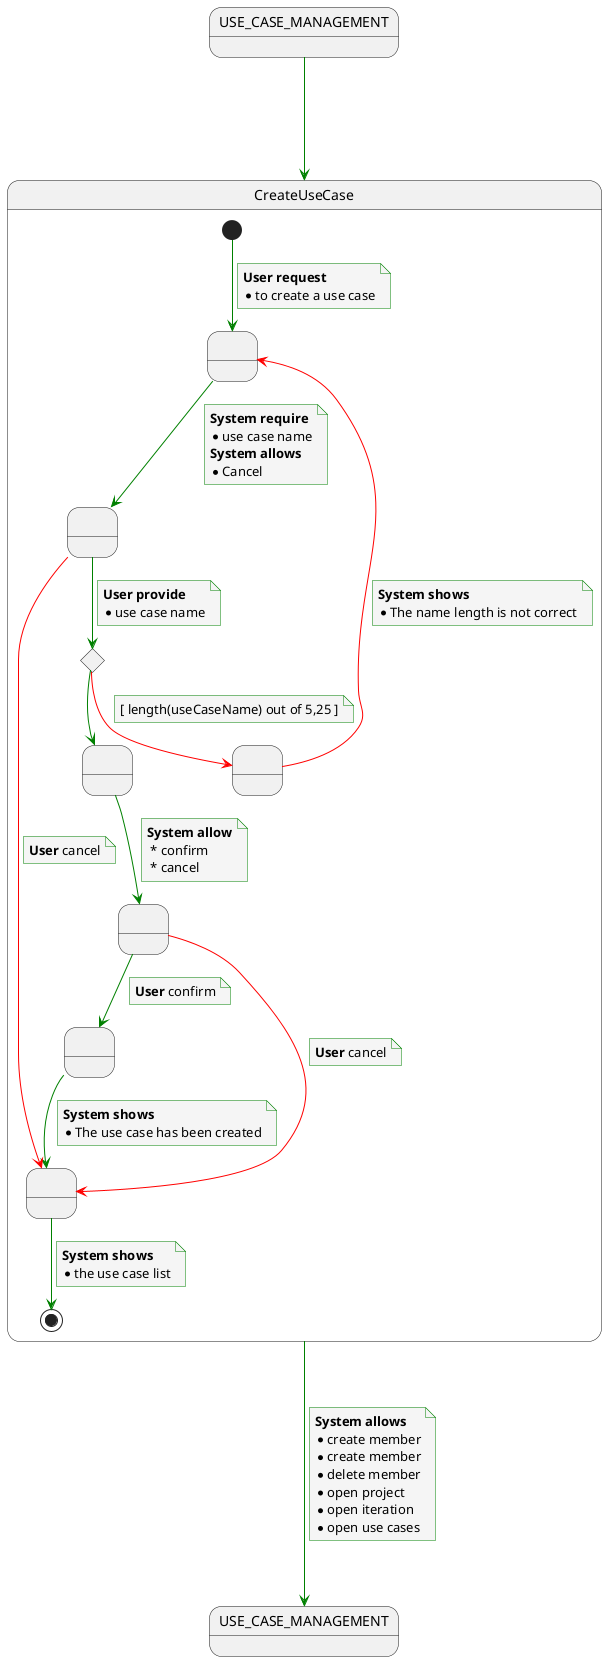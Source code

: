 @startuml
    skinparam {
        NoteBackgroundColor #whiteSmoke
        ArrowColor #green
        NoteBorderColor #green
    }

'Initial/end states
state init as "USE_CASE_MANAGEMENT"
state end as "USE_CASE_MANAGEMENT"

init ---> CreateUseCase
CreateUseCase ---> end
note on link
<b>System allows</b>
* create member
* create member
* delete member
* open project
* open iteration
* open use cases
end note

'Use case specfication
state CreateUseCase {
    state createOrdered as " "
    state editUseCase as " "
    state editedUseCase  <<choice>>
    state requireToConfirm  as " "
    state savedUseCase as " "
    state errorValidation as " "
    state toConfirm as " "
    state systemSave as " "

    'Main path
    [*] --> createOrdered
    note on link
        <b>User request</b>
        * to create a use case
    end note

    createOrdered --> editUseCase
    note on link
        <b>System require</b>
        * use case name
        <b>System allows</b>
        * Cancel
    end note
    editUseCase --> editedUseCase
    note on link
        <b>User provide</b>
        * use case name
    end note
    editedUseCase --> toConfirm
    toConfirm --> requireToConfirm
            note on link
            <b>System allow</b>
             * confirm
             * cancel
            end note
    requireToConfirm --> systemSave
        note on link
        <b>User</b> confirm
        end note
    systemSave --> savedUseCase
        note on link
            <b>System shows</b>
            * The use case has been created
        end note
    savedUseCase --> [*]
           note on link
           <b>System shows</b>
           * the use case list
           end note

    'variation path
    editedUseCase -[#red]-> errorValidation
        note on link
        [ length(useCaseName) out of 5,25 ]
        end note

    errorValidation -[#red]-> createOrdered
            note on link
            <b>System shows</b>
            * The name length is not correct
            end note

    'variation path
    requireToConfirm -[#red]-> savedUseCase
    note on link
          <b>User</b> cancel
    end note

    'variation path
    editUseCase -[#red]-> savedUseCase
    note on link
          <b>User</b> cancel
    end note

}

@enduml
